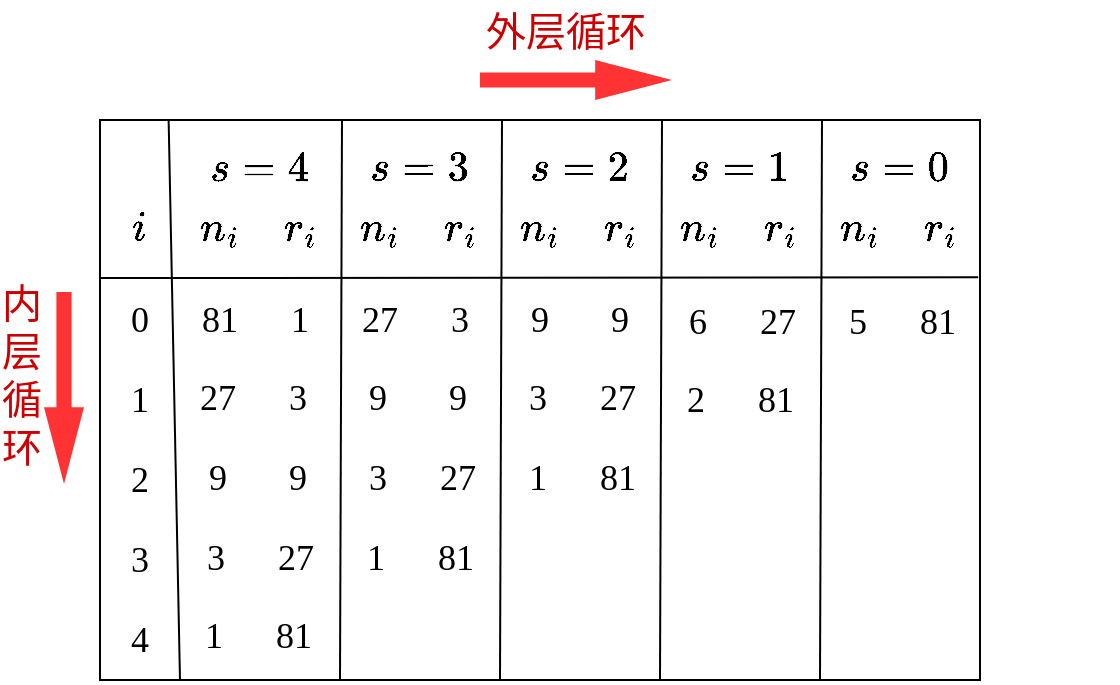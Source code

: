 <mxfile version="24.3.1" type="device">
  <diagram name="第 1 页" id="pYm13KI0Az6RilDuBNpL">
    <mxGraphModel dx="1050" dy="625" grid="1" gridSize="10" guides="1" tooltips="1" connect="1" arrows="1" fold="1" page="1" pageScale="1" pageWidth="827" pageHeight="1169" math="1" shadow="0">
      <root>
        <mxCell id="0" />
        <mxCell id="1" parent="0" />
        <mxCell id="8g2dnG5wikNMR03u54OA-45" value="" style="rounded=0;whiteSpace=wrap;html=1;fillColor=none;fontSize=18;" vertex="1" parent="1">
          <mxGeometry x="120" y="160" width="440" height="280" as="geometry" />
        </mxCell>
        <mxCell id="8g2dnG5wikNMR03u54OA-46" value="" style="endArrow=none;html=1;rounded=0;entryX=0.078;entryY=0.001;entryDx=0;entryDy=0;entryPerimeter=0;fontSize=18;" edge="1" parent="1" target="8g2dnG5wikNMR03u54OA-45">
          <mxGeometry width="50" height="50" relative="1" as="geometry">
            <mxPoint x="160" y="440" as="sourcePoint" />
            <mxPoint x="440" y="300" as="targetPoint" />
          </mxGeometry>
        </mxCell>
        <mxCell id="8g2dnG5wikNMR03u54OA-47" value="" style="endArrow=none;html=1;rounded=0;entryX=0.078;entryY=0.001;entryDx=0;entryDy=0;entryPerimeter=0;fontSize=18;" edge="1" parent="1">
          <mxGeometry width="50" height="50" relative="1" as="geometry">
            <mxPoint x="480" y="440" as="sourcePoint" />
            <mxPoint x="481" y="160" as="targetPoint" />
          </mxGeometry>
        </mxCell>
        <mxCell id="8g2dnG5wikNMR03u54OA-49" value="" style="endArrow=none;html=1;rounded=0;entryX=0.078;entryY=0.001;entryDx=0;entryDy=0;entryPerimeter=0;fontSize=18;" edge="1" parent="1">
          <mxGeometry width="50" height="50" relative="1" as="geometry">
            <mxPoint x="320" y="440" as="sourcePoint" />
            <mxPoint x="321" y="160" as="targetPoint" />
          </mxGeometry>
        </mxCell>
        <mxCell id="8g2dnG5wikNMR03u54OA-50" value="" style="endArrow=none;html=1;rounded=0;entryX=0.078;entryY=0.001;entryDx=0;entryDy=0;entryPerimeter=0;fontSize=18;" edge="1" parent="1">
          <mxGeometry width="50" height="50" relative="1" as="geometry">
            <mxPoint x="400" y="440" as="sourcePoint" />
            <mxPoint x="401" y="160" as="targetPoint" />
          </mxGeometry>
        </mxCell>
        <mxCell id="8g2dnG5wikNMR03u54OA-51" value="" style="endArrow=none;html=1;rounded=0;entryX=0.078;entryY=0.001;entryDx=0;entryDy=0;entryPerimeter=0;fontSize=18;" edge="1" parent="1">
          <mxGeometry width="50" height="50" relative="1" as="geometry">
            <mxPoint x="240" y="440" as="sourcePoint" />
            <mxPoint x="241" y="160" as="targetPoint" />
          </mxGeometry>
        </mxCell>
        <mxCell id="8g2dnG5wikNMR03u54OA-52" value="" style="endArrow=none;html=1;rounded=0;exitX=0.998;exitY=0.281;exitDx=0;exitDy=0;exitPerimeter=0;fontSize=18;fontFamily=Times New Roman;fontStyle=0" edge="1" parent="1" source="8g2dnG5wikNMR03u54OA-45">
          <mxGeometry width="50" height="50" relative="1" as="geometry">
            <mxPoint x="250" y="450" as="sourcePoint" />
            <mxPoint x="120" y="239" as="targetPoint" />
          </mxGeometry>
        </mxCell>
        <mxCell id="8g2dnG5wikNMR03u54OA-53" value="&lt;font style=&quot;font-size: 18px;&quot;&gt;$$i$$&lt;/font&gt;" style="text;html=1;align=center;verticalAlign=middle;whiteSpace=wrap;rounded=0;fontSize=18;" vertex="1" parent="1">
          <mxGeometry x="130" y="200" width="20" height="30" as="geometry" />
        </mxCell>
        <mxCell id="8g2dnG5wikNMR03u54OA-63" value="" style="group" vertex="1" connectable="0" parent="1">
          <mxGeometry x="170" y="170" width="60" height="60" as="geometry" />
        </mxCell>
        <mxCell id="8g2dnG5wikNMR03u54OA-54" value="&lt;font style=&quot;font-size: 18px;&quot;&gt;$$s=4$$&lt;/font&gt;" style="text;html=1;align=center;verticalAlign=middle;whiteSpace=wrap;rounded=0;fontSize=18;" vertex="1" parent="8g2dnG5wikNMR03u54OA-63">
          <mxGeometry width="60" height="30" as="geometry" />
        </mxCell>
        <mxCell id="8g2dnG5wikNMR03u54OA-58" value="&lt;font style=&quot;font-size: 18px;&quot;&gt;$$n_i$$&lt;/font&gt;" style="text;html=1;align=center;verticalAlign=middle;whiteSpace=wrap;rounded=0;fontSize=18;" vertex="1" parent="8g2dnG5wikNMR03u54OA-63">
          <mxGeometry y="30" width="20" height="30" as="geometry" />
        </mxCell>
        <mxCell id="8g2dnG5wikNMR03u54OA-59" value="&lt;font style=&quot;font-size: 18px;&quot;&gt;$$r_i$$&lt;/font&gt;" style="text;html=1;align=center;verticalAlign=middle;whiteSpace=wrap;rounded=0;fontSize=18;" vertex="1" parent="8g2dnG5wikNMR03u54OA-63">
          <mxGeometry x="40" y="30" width="20" height="30" as="geometry" />
        </mxCell>
        <mxCell id="8g2dnG5wikNMR03u54OA-64" value="" style="group" vertex="1" connectable="0" parent="1">
          <mxGeometry x="250" y="170" width="60" height="60" as="geometry" />
        </mxCell>
        <mxCell id="8g2dnG5wikNMR03u54OA-65" value="&lt;font style=&quot;font-size: 18px;&quot;&gt;$$s=3$$&lt;/font&gt;" style="text;html=1;align=center;verticalAlign=middle;whiteSpace=wrap;rounded=0;fontSize=18;" vertex="1" parent="8g2dnG5wikNMR03u54OA-64">
          <mxGeometry width="60" height="30" as="geometry" />
        </mxCell>
        <mxCell id="8g2dnG5wikNMR03u54OA-66" value="&lt;font style=&quot;font-size: 18px;&quot;&gt;$$n_i$$&lt;/font&gt;" style="text;html=1;align=center;verticalAlign=middle;whiteSpace=wrap;rounded=0;fontSize=18;" vertex="1" parent="8g2dnG5wikNMR03u54OA-64">
          <mxGeometry y="30" width="20" height="30" as="geometry" />
        </mxCell>
        <mxCell id="8g2dnG5wikNMR03u54OA-67" value="&lt;font style=&quot;font-size: 18px;&quot;&gt;$$r_i$$&lt;/font&gt;" style="text;html=1;align=center;verticalAlign=middle;whiteSpace=wrap;rounded=0;fontSize=18;" vertex="1" parent="8g2dnG5wikNMR03u54OA-64">
          <mxGeometry x="40" y="30" width="20" height="30" as="geometry" />
        </mxCell>
        <mxCell id="8g2dnG5wikNMR03u54OA-68" value="" style="group" vertex="1" connectable="0" parent="1">
          <mxGeometry x="490" y="170" width="60" height="60" as="geometry" />
        </mxCell>
        <mxCell id="8g2dnG5wikNMR03u54OA-69" value="&lt;font style=&quot;font-size: 18px;&quot;&gt;$$s=0$$&lt;/font&gt;" style="text;html=1;align=center;verticalAlign=middle;whiteSpace=wrap;rounded=0;fontSize=18;" vertex="1" parent="8g2dnG5wikNMR03u54OA-68">
          <mxGeometry width="60" height="30" as="geometry" />
        </mxCell>
        <mxCell id="8g2dnG5wikNMR03u54OA-70" value="&lt;font style=&quot;font-size: 18px;&quot;&gt;$$n_i$$&lt;/font&gt;" style="text;html=1;align=center;verticalAlign=middle;whiteSpace=wrap;rounded=0;fontSize=18;" vertex="1" parent="8g2dnG5wikNMR03u54OA-68">
          <mxGeometry y="30" width="20" height="30" as="geometry" />
        </mxCell>
        <mxCell id="8g2dnG5wikNMR03u54OA-71" value="&lt;font style=&quot;font-size: 18px;&quot;&gt;$$r_i$$&lt;/font&gt;" style="text;html=1;align=center;verticalAlign=middle;whiteSpace=wrap;rounded=0;fontSize=18;" vertex="1" parent="8g2dnG5wikNMR03u54OA-68">
          <mxGeometry x="40" y="30" width="20" height="30" as="geometry" />
        </mxCell>
        <mxCell id="8g2dnG5wikNMR03u54OA-76" value="" style="group" vertex="1" connectable="0" parent="1">
          <mxGeometry x="330" y="170" width="60" height="60" as="geometry" />
        </mxCell>
        <mxCell id="8g2dnG5wikNMR03u54OA-77" value="&lt;font style=&quot;font-size: 18px;&quot;&gt;$$s=2$$&lt;/font&gt;" style="text;html=1;align=center;verticalAlign=middle;whiteSpace=wrap;rounded=0;fontSize=18;" vertex="1" parent="8g2dnG5wikNMR03u54OA-76">
          <mxGeometry width="60" height="30" as="geometry" />
        </mxCell>
        <mxCell id="8g2dnG5wikNMR03u54OA-78" value="&lt;font style=&quot;font-size: 18px;&quot;&gt;$$n_i$$&lt;/font&gt;" style="text;html=1;align=center;verticalAlign=middle;whiteSpace=wrap;rounded=0;fontSize=18;" vertex="1" parent="8g2dnG5wikNMR03u54OA-76">
          <mxGeometry y="30" width="20" height="30" as="geometry" />
        </mxCell>
        <mxCell id="8g2dnG5wikNMR03u54OA-79" value="&lt;font style=&quot;font-size: 18px;&quot;&gt;$$r_i$$&lt;/font&gt;" style="text;html=1;align=center;verticalAlign=middle;whiteSpace=wrap;rounded=0;fontSize=18;" vertex="1" parent="8g2dnG5wikNMR03u54OA-76">
          <mxGeometry x="40" y="30" width="20" height="30" as="geometry" />
        </mxCell>
        <mxCell id="8g2dnG5wikNMR03u54OA-80" value="" style="group" vertex="1" connectable="0" parent="1">
          <mxGeometry x="410" y="170" width="60" height="60" as="geometry" />
        </mxCell>
        <mxCell id="8g2dnG5wikNMR03u54OA-81" value="&lt;font style=&quot;font-size: 18px;&quot;&gt;$$s=1$$&lt;/font&gt;" style="text;html=1;align=center;verticalAlign=middle;whiteSpace=wrap;rounded=0;fontSize=18;" vertex="1" parent="8g2dnG5wikNMR03u54OA-80">
          <mxGeometry width="60" height="30" as="geometry" />
        </mxCell>
        <mxCell id="8g2dnG5wikNMR03u54OA-82" value="&lt;font style=&quot;font-size: 18px;&quot;&gt;$$n_i$$&lt;/font&gt;" style="text;html=1;align=center;verticalAlign=middle;whiteSpace=wrap;rounded=0;fontSize=18;" vertex="1" parent="8g2dnG5wikNMR03u54OA-80">
          <mxGeometry y="30" width="20" height="30" as="geometry" />
        </mxCell>
        <mxCell id="8g2dnG5wikNMR03u54OA-83" value="&lt;font style=&quot;font-size: 18px;&quot;&gt;$$r_i$$&lt;/font&gt;" style="text;html=1;align=center;verticalAlign=middle;whiteSpace=wrap;rounded=0;fontSize=18;" vertex="1" parent="8g2dnG5wikNMR03u54OA-80">
          <mxGeometry x="40" y="30" width="20" height="30" as="geometry" />
        </mxCell>
        <mxCell id="8g2dnG5wikNMR03u54OA-89" value="&lt;font style=&quot;font-size: 18px;&quot;&gt;1&lt;/font&gt;" style="text;html=1;align=center;verticalAlign=middle;whiteSpace=wrap;rounded=0;fontSize=18;fontFamily=Times New Roman;fontStyle=0" vertex="1" parent="1">
          <mxGeometry x="130" y="285" width="20" height="30" as="geometry" />
        </mxCell>
        <mxCell id="8g2dnG5wikNMR03u54OA-90" value="&lt;font style=&quot;font-size: 18px;&quot;&gt;2&lt;/font&gt;" style="text;html=1;align=center;verticalAlign=middle;whiteSpace=wrap;rounded=0;fontSize=18;fontFamily=Times New Roman;fontStyle=0" vertex="1" parent="1">
          <mxGeometry x="130" y="325" width="20" height="30" as="geometry" />
        </mxCell>
        <mxCell id="8g2dnG5wikNMR03u54OA-91" value="&lt;font style=&quot;font-size: 18px;&quot;&gt;3&lt;/font&gt;" style="text;html=1;align=center;verticalAlign=middle;whiteSpace=wrap;rounded=0;fontSize=18;fontFamily=Times New Roman;fontStyle=0" vertex="1" parent="1">
          <mxGeometry x="130" y="365" width="20" height="30" as="geometry" />
        </mxCell>
        <mxCell id="8g2dnG5wikNMR03u54OA-92" value="&lt;font style=&quot;font-size: 18px;&quot;&gt;4&lt;/font&gt;" style="text;html=1;align=center;verticalAlign=middle;whiteSpace=wrap;rounded=0;fontSize=18;fontFamily=Times New Roman;fontStyle=0" vertex="1" parent="1">
          <mxGeometry x="130" y="405" width="20" height="30" as="geometry" />
        </mxCell>
        <mxCell id="8g2dnG5wikNMR03u54OA-93" value="&lt;font style=&quot;font-size: 18px;&quot;&gt;0&lt;/font&gt;" style="text;html=1;align=center;verticalAlign=middle;whiteSpace=wrap;rounded=0;fontSize=18;fontFamily=Times New Roman;fontStyle=0" vertex="1" parent="1">
          <mxGeometry x="130" y="245" width="20" height="30" as="geometry" />
        </mxCell>
        <mxCell id="8g2dnG5wikNMR03u54OA-109" value="" style="group;fontFamily=Times New Roman;fontStyle=0" vertex="1" connectable="0" parent="1">
          <mxGeometry x="170" y="245" width="459" height="31" as="geometry" />
        </mxCell>
        <mxCell id="8g2dnG5wikNMR03u54OA-101" value="" style="group;fontFamily=Times New Roman;fontStyle=0" vertex="1" connectable="0" parent="8g2dnG5wikNMR03u54OA-109">
          <mxGeometry width="220" height="30" as="geometry" />
        </mxCell>
        <mxCell id="8g2dnG5wikNMR03u54OA-95" value="&lt;font style=&quot;font-size: 18px;&quot;&gt;1&lt;/font&gt;" style="text;html=1;align=center;verticalAlign=middle;whiteSpace=wrap;rounded=0;fontSize=18;fontFamily=Times New Roman;fontStyle=0" vertex="1" parent="8g2dnG5wikNMR03u54OA-101">
          <mxGeometry x="40" width="20" height="30" as="geometry" />
        </mxCell>
        <mxCell id="8g2dnG5wikNMR03u54OA-96" value="&lt;font style=&quot;font-size: 18px;&quot;&gt;81&lt;/font&gt;" style="text;html=1;align=center;verticalAlign=middle;whiteSpace=wrap;rounded=0;fontSize=18;fontFamily=Times New Roman;fontStyle=0" vertex="1" parent="8g2dnG5wikNMR03u54OA-101">
          <mxGeometry width="20" height="30" as="geometry" />
        </mxCell>
        <mxCell id="8g2dnG5wikNMR03u54OA-97" value="&lt;font style=&quot;font-size: 18px;&quot;&gt;3&lt;/font&gt;" style="text;html=1;align=center;verticalAlign=middle;whiteSpace=wrap;rounded=0;fontSize=18;fontFamily=Times New Roman;fontStyle=0" vertex="1" parent="8g2dnG5wikNMR03u54OA-101">
          <mxGeometry x="120" width="20" height="30" as="geometry" />
        </mxCell>
        <mxCell id="8g2dnG5wikNMR03u54OA-98" value="&lt;font style=&quot;font-size: 18px;&quot;&gt;27&lt;/font&gt;" style="text;html=1;align=center;verticalAlign=middle;whiteSpace=wrap;rounded=0;fontSize=18;fontFamily=Times New Roman;fontStyle=0" vertex="1" parent="8g2dnG5wikNMR03u54OA-101">
          <mxGeometry x="80" width="20" height="30" as="geometry" />
        </mxCell>
        <mxCell id="8g2dnG5wikNMR03u54OA-99" value="&lt;font style=&quot;font-size: 18px;&quot;&gt;9&lt;/font&gt;" style="text;html=1;align=center;verticalAlign=middle;whiteSpace=wrap;rounded=0;fontSize=18;fontFamily=Times New Roman;fontStyle=0" vertex="1" parent="8g2dnG5wikNMR03u54OA-101">
          <mxGeometry x="200" width="20" height="30" as="geometry" />
        </mxCell>
        <mxCell id="8g2dnG5wikNMR03u54OA-100" value="&lt;font style=&quot;font-size: 18px;&quot;&gt;9&lt;/font&gt;" style="text;html=1;align=center;verticalAlign=middle;whiteSpace=wrap;rounded=0;fontSize=18;fontFamily=Times New Roman;fontStyle=0" vertex="1" parent="8g2dnG5wikNMR03u54OA-101">
          <mxGeometry x="160" width="20" height="30" as="geometry" />
        </mxCell>
        <mxCell id="8g2dnG5wikNMR03u54OA-102" value="" style="group;fontFamily=Times New Roman;fontStyle=0" vertex="1" connectable="0" parent="8g2dnG5wikNMR03u54OA-109">
          <mxGeometry x="239" y="1" width="220" height="30" as="geometry" />
        </mxCell>
        <mxCell id="8g2dnG5wikNMR03u54OA-103" value="&lt;font style=&quot;font-size: 18px;&quot;&gt;27&lt;/font&gt;" style="text;html=1;align=center;verticalAlign=middle;whiteSpace=wrap;rounded=0;fontSize=18;fontFamily=Times New Roman;fontStyle=0" vertex="1" parent="8g2dnG5wikNMR03u54OA-102">
          <mxGeometry x="40" width="20" height="30" as="geometry" />
        </mxCell>
        <mxCell id="8g2dnG5wikNMR03u54OA-104" value="&lt;font style=&quot;font-size: 18px;&quot;&gt;6&lt;/font&gt;" style="text;html=1;align=center;verticalAlign=middle;whiteSpace=wrap;rounded=0;fontSize=18;fontFamily=Times New Roman;fontStyle=0" vertex="1" parent="8g2dnG5wikNMR03u54OA-102">
          <mxGeometry width="20" height="30" as="geometry" />
        </mxCell>
        <mxCell id="8g2dnG5wikNMR03u54OA-105" value="&lt;font style=&quot;font-size: 18px;&quot;&gt;81&lt;/font&gt;" style="text;html=1;align=center;verticalAlign=middle;whiteSpace=wrap;rounded=0;fontSize=18;fontFamily=Times New Roman;fontStyle=0" vertex="1" parent="8g2dnG5wikNMR03u54OA-102">
          <mxGeometry x="120" width="20" height="30" as="geometry" />
        </mxCell>
        <mxCell id="8g2dnG5wikNMR03u54OA-106" value="&lt;font style=&quot;font-size: 18px;&quot;&gt;5&lt;/font&gt;" style="text;html=1;align=center;verticalAlign=middle;whiteSpace=wrap;rounded=0;fontSize=18;fontFamily=Times New Roman;fontStyle=0" vertex="1" parent="8g2dnG5wikNMR03u54OA-102">
          <mxGeometry x="80" width="20" height="30" as="geometry" />
        </mxCell>
        <mxCell id="8g2dnG5wikNMR03u54OA-110" value="" style="group;fontFamily=Times New Roman;fontStyle=0" vertex="1" connectable="0" parent="1">
          <mxGeometry x="169" y="284" width="459" height="31" as="geometry" />
        </mxCell>
        <mxCell id="8g2dnG5wikNMR03u54OA-111" value="" style="group;fontFamily=Times New Roman;fontStyle=0" vertex="1" connectable="0" parent="8g2dnG5wikNMR03u54OA-110">
          <mxGeometry width="220" height="30" as="geometry" />
        </mxCell>
        <mxCell id="8g2dnG5wikNMR03u54OA-112" value="&lt;font style=&quot;font-size: 18px;&quot;&gt;3&lt;/font&gt;" style="text;html=1;align=center;verticalAlign=middle;whiteSpace=wrap;rounded=0;fontSize=18;fontFamily=Times New Roman;fontStyle=0" vertex="1" parent="8g2dnG5wikNMR03u54OA-111">
          <mxGeometry x="40" width="20" height="30" as="geometry" />
        </mxCell>
        <mxCell id="8g2dnG5wikNMR03u54OA-113" value="&lt;font style=&quot;font-size: 18px;&quot;&gt;27&lt;/font&gt;" style="text;html=1;align=center;verticalAlign=middle;whiteSpace=wrap;rounded=0;fontSize=18;fontFamily=Times New Roman;fontStyle=0" vertex="1" parent="8g2dnG5wikNMR03u54OA-111">
          <mxGeometry width="20" height="30" as="geometry" />
        </mxCell>
        <mxCell id="8g2dnG5wikNMR03u54OA-114" value="&lt;font style=&quot;font-size: 18px;&quot;&gt;9&lt;/font&gt;" style="text;html=1;align=center;verticalAlign=middle;whiteSpace=wrap;rounded=0;fontSize=18;fontFamily=Times New Roman;fontStyle=0" vertex="1" parent="8g2dnG5wikNMR03u54OA-111">
          <mxGeometry x="120" width="20" height="30" as="geometry" />
        </mxCell>
        <mxCell id="8g2dnG5wikNMR03u54OA-115" value="&lt;font style=&quot;font-size: 18px;&quot;&gt;9&lt;/font&gt;" style="text;html=1;align=center;verticalAlign=middle;whiteSpace=wrap;rounded=0;fontSize=18;fontFamily=Times New Roman;fontStyle=0" vertex="1" parent="8g2dnG5wikNMR03u54OA-111">
          <mxGeometry x="80" width="20" height="30" as="geometry" />
        </mxCell>
        <mxCell id="8g2dnG5wikNMR03u54OA-116" value="&lt;font style=&quot;font-size: 18px;&quot;&gt;27&lt;/font&gt;" style="text;html=1;align=center;verticalAlign=middle;whiteSpace=wrap;rounded=0;fontSize=18;fontFamily=Times New Roman;fontStyle=0" vertex="1" parent="8g2dnG5wikNMR03u54OA-111">
          <mxGeometry x="200" width="20" height="30" as="geometry" />
        </mxCell>
        <mxCell id="8g2dnG5wikNMR03u54OA-117" value="&lt;font style=&quot;font-size: 18px;&quot;&gt;3&lt;/font&gt;" style="text;html=1;align=center;verticalAlign=middle;whiteSpace=wrap;rounded=0;fontSize=18;fontFamily=Times New Roman;fontStyle=0" vertex="1" parent="8g2dnG5wikNMR03u54OA-111">
          <mxGeometry x="160" width="20" height="30" as="geometry" />
        </mxCell>
        <mxCell id="8g2dnG5wikNMR03u54OA-118" value="" style="group;fontFamily=Times New Roman;fontStyle=0" vertex="1" connectable="0" parent="8g2dnG5wikNMR03u54OA-110">
          <mxGeometry x="239" y="1" width="220" height="30" as="geometry" />
        </mxCell>
        <mxCell id="8g2dnG5wikNMR03u54OA-119" value="&lt;font style=&quot;font-size: 18px;&quot;&gt;81&lt;/font&gt;" style="text;html=1;align=center;verticalAlign=middle;whiteSpace=wrap;rounded=0;fontSize=18;fontFamily=Times New Roman;fontStyle=0" vertex="1" parent="8g2dnG5wikNMR03u54OA-118">
          <mxGeometry x="40" width="20" height="30" as="geometry" />
        </mxCell>
        <mxCell id="8g2dnG5wikNMR03u54OA-120" value="&lt;font style=&quot;font-size: 18px;&quot;&gt;2&lt;/font&gt;" style="text;html=1;align=center;verticalAlign=middle;whiteSpace=wrap;rounded=0;fontSize=18;fontFamily=Times New Roman;fontStyle=0" vertex="1" parent="8g2dnG5wikNMR03u54OA-118">
          <mxGeometry width="20" height="30" as="geometry" />
        </mxCell>
        <mxCell id="8g2dnG5wikNMR03u54OA-125" value="" style="group;fontFamily=Times New Roman;fontStyle=0" vertex="1" connectable="0" parent="1">
          <mxGeometry x="169" y="324" width="459" height="31" as="geometry" />
        </mxCell>
        <mxCell id="8g2dnG5wikNMR03u54OA-126" value="" style="group;fontFamily=Times New Roman;fontStyle=0" vertex="1" connectable="0" parent="8g2dnG5wikNMR03u54OA-125">
          <mxGeometry width="220" height="30" as="geometry" />
        </mxCell>
        <mxCell id="8g2dnG5wikNMR03u54OA-127" value="&lt;font style=&quot;font-size: 18px;&quot;&gt;9&lt;/font&gt;" style="text;html=1;align=center;verticalAlign=middle;whiteSpace=wrap;rounded=0;fontSize=18;fontFamily=Times New Roman;fontStyle=0" vertex="1" parent="8g2dnG5wikNMR03u54OA-126">
          <mxGeometry x="40" width="20" height="30" as="geometry" />
        </mxCell>
        <mxCell id="8g2dnG5wikNMR03u54OA-128" value="&lt;font style=&quot;font-size: 18px;&quot;&gt;9&lt;/font&gt;" style="text;html=1;align=center;verticalAlign=middle;whiteSpace=wrap;rounded=0;fontSize=18;fontFamily=Times New Roman;fontStyle=0" vertex="1" parent="8g2dnG5wikNMR03u54OA-126">
          <mxGeometry width="20" height="30" as="geometry" />
        </mxCell>
        <mxCell id="8g2dnG5wikNMR03u54OA-129" value="&lt;font style=&quot;font-size: 18px;&quot;&gt;27&lt;/font&gt;" style="text;html=1;align=center;verticalAlign=middle;whiteSpace=wrap;rounded=0;fontSize=18;fontFamily=Times New Roman;fontStyle=0" vertex="1" parent="8g2dnG5wikNMR03u54OA-126">
          <mxGeometry x="120" width="20" height="30" as="geometry" />
        </mxCell>
        <mxCell id="8g2dnG5wikNMR03u54OA-130" value="&lt;font style=&quot;font-size: 18px;&quot;&gt;3&lt;/font&gt;" style="text;html=1;align=center;verticalAlign=middle;whiteSpace=wrap;rounded=0;fontSize=18;fontFamily=Times New Roman;fontStyle=0" vertex="1" parent="8g2dnG5wikNMR03u54OA-126">
          <mxGeometry x="80" width="20" height="30" as="geometry" />
        </mxCell>
        <mxCell id="8g2dnG5wikNMR03u54OA-131" value="&lt;font style=&quot;font-size: 18px;&quot;&gt;81&lt;/font&gt;" style="text;html=1;align=center;verticalAlign=middle;whiteSpace=wrap;rounded=0;fontSize=18;fontFamily=Times New Roman;fontStyle=0" vertex="1" parent="8g2dnG5wikNMR03u54OA-126">
          <mxGeometry x="200" width="20" height="30" as="geometry" />
        </mxCell>
        <mxCell id="8g2dnG5wikNMR03u54OA-132" value="&lt;font style=&quot;font-size: 18px;&quot;&gt;1&lt;/font&gt;" style="text;html=1;align=center;verticalAlign=middle;whiteSpace=wrap;rounded=0;fontSize=18;fontFamily=Times New Roman;fontStyle=0" vertex="1" parent="8g2dnG5wikNMR03u54OA-126">
          <mxGeometry x="160" width="20" height="30" as="geometry" />
        </mxCell>
        <mxCell id="8g2dnG5wikNMR03u54OA-140" value="" style="group;fontFamily=Times New Roman;fontStyle=0" vertex="1" connectable="0" parent="1">
          <mxGeometry x="168" y="364" width="459" height="31" as="geometry" />
        </mxCell>
        <mxCell id="8g2dnG5wikNMR03u54OA-141" value="" style="group;fontFamily=Times New Roman;fontStyle=0" vertex="1" connectable="0" parent="8g2dnG5wikNMR03u54OA-140">
          <mxGeometry width="220" height="30" as="geometry" />
        </mxCell>
        <mxCell id="8g2dnG5wikNMR03u54OA-142" value="&lt;font style=&quot;font-size: 18px;&quot;&gt;27&lt;/font&gt;" style="text;html=1;align=center;verticalAlign=middle;whiteSpace=wrap;rounded=0;fontSize=18;fontFamily=Times New Roman;fontStyle=0" vertex="1" parent="8g2dnG5wikNMR03u54OA-141">
          <mxGeometry x="40" width="20" height="30" as="geometry" />
        </mxCell>
        <mxCell id="8g2dnG5wikNMR03u54OA-143" value="&lt;font style=&quot;font-size: 18px;&quot;&gt;3&lt;/font&gt;" style="text;html=1;align=center;verticalAlign=middle;whiteSpace=wrap;rounded=0;fontSize=18;fontFamily=Times New Roman;fontStyle=0" vertex="1" parent="8g2dnG5wikNMR03u54OA-141">
          <mxGeometry width="20" height="30" as="geometry" />
        </mxCell>
        <mxCell id="8g2dnG5wikNMR03u54OA-144" value="&lt;font style=&quot;font-size: 18px;&quot;&gt;81&lt;/font&gt;" style="text;html=1;align=center;verticalAlign=middle;whiteSpace=wrap;rounded=0;fontSize=18;fontFamily=Times New Roman;fontStyle=0" vertex="1" parent="8g2dnG5wikNMR03u54OA-141">
          <mxGeometry x="120" width="20" height="30" as="geometry" />
        </mxCell>
        <mxCell id="8g2dnG5wikNMR03u54OA-145" value="&lt;font style=&quot;font-size: 18px;&quot;&gt;1&lt;/font&gt;" style="text;html=1;align=center;verticalAlign=middle;whiteSpace=wrap;rounded=0;fontSize=18;fontFamily=Times New Roman;fontStyle=0" vertex="1" parent="8g2dnG5wikNMR03u54OA-141">
          <mxGeometry x="80" width="20" height="30" as="geometry" />
        </mxCell>
        <mxCell id="8g2dnG5wikNMR03u54OA-155" value="" style="group;fontFamily=Times New Roman;fontStyle=0" vertex="1" connectable="0" parent="1">
          <mxGeometry x="167" y="403" width="459" height="31" as="geometry" />
        </mxCell>
        <mxCell id="8g2dnG5wikNMR03u54OA-156" value="" style="group;fontFamily=Times New Roman;fontStyle=0" vertex="1" connectable="0" parent="8g2dnG5wikNMR03u54OA-155">
          <mxGeometry width="220" height="30" as="geometry" />
        </mxCell>
        <mxCell id="8g2dnG5wikNMR03u54OA-157" value="&lt;font style=&quot;font-size: 18px;&quot;&gt;81&lt;/font&gt;" style="text;html=1;align=center;verticalAlign=middle;whiteSpace=wrap;rounded=0;fontSize=18;fontFamily=Times New Roman;fontStyle=0" vertex="1" parent="8g2dnG5wikNMR03u54OA-156">
          <mxGeometry x="40" width="20" height="30" as="geometry" />
        </mxCell>
        <mxCell id="8g2dnG5wikNMR03u54OA-158" value="&lt;font style=&quot;font-size: 18px;&quot;&gt;1&lt;/font&gt;" style="text;html=1;align=center;verticalAlign=middle;whiteSpace=wrap;rounded=0;fontSize=18;fontFamily=Times New Roman;fontStyle=0" vertex="1" parent="8g2dnG5wikNMR03u54OA-156">
          <mxGeometry width="20" height="30" as="geometry" />
        </mxCell>
        <mxCell id="8g2dnG5wikNMR03u54OA-188" value="" style="html=1;shadow=0;dashed=0;align=center;verticalAlign=middle;shape=mxgraph.arrows2.arrow;dy=0.62;dx=38.4;notch=0;fillColor=#FF3333;strokeColor=none;" vertex="1" parent="1">
          <mxGeometry x="310" y="130" width="96" height="20" as="geometry" />
        </mxCell>
        <mxCell id="8g2dnG5wikNMR03u54OA-189" value="" style="html=1;shadow=0;dashed=0;align=center;verticalAlign=middle;shape=mxgraph.arrows2.arrow;dy=0.62;dx=38.4;notch=0;fillColor=#FF3333;strokeColor=none;rotation=90;" vertex="1" parent="1">
          <mxGeometry x="54" y="284" width="96" height="20" as="geometry" />
        </mxCell>
        <mxCell id="8g2dnG5wikNMR03u54OA-190" value="&lt;font color=&quot;#cc0000&quot;&gt;外层循环&lt;/font&gt;" style="text;html=1;align=center;verticalAlign=middle;whiteSpace=wrap;rounded=0;fontSize=20;" vertex="1" parent="1">
          <mxGeometry x="292" y="100" width="122" height="30" as="geometry" />
        </mxCell>
        <mxCell id="8g2dnG5wikNMR03u54OA-191" value="&lt;font color=&quot;#cc0000&quot;&gt;内&lt;/font&gt;&lt;div&gt;&lt;font color=&quot;#cc0000&quot;&gt;层&lt;/font&gt;&lt;/div&gt;&lt;div&gt;&lt;font color=&quot;#cc0000&quot;&gt;循&lt;/font&gt;&lt;/div&gt;&lt;div&gt;&lt;font color=&quot;#cc0000&quot;&gt;环&lt;/font&gt;&lt;/div&gt;" style="text;html=1;align=center;verticalAlign=middle;whiteSpace=wrap;rounded=0;fontSize=20;rotation=0;" vertex="1" parent="1">
          <mxGeometry x="70" y="222" width="22" height="130" as="geometry" />
        </mxCell>
      </root>
    </mxGraphModel>
  </diagram>
</mxfile>
